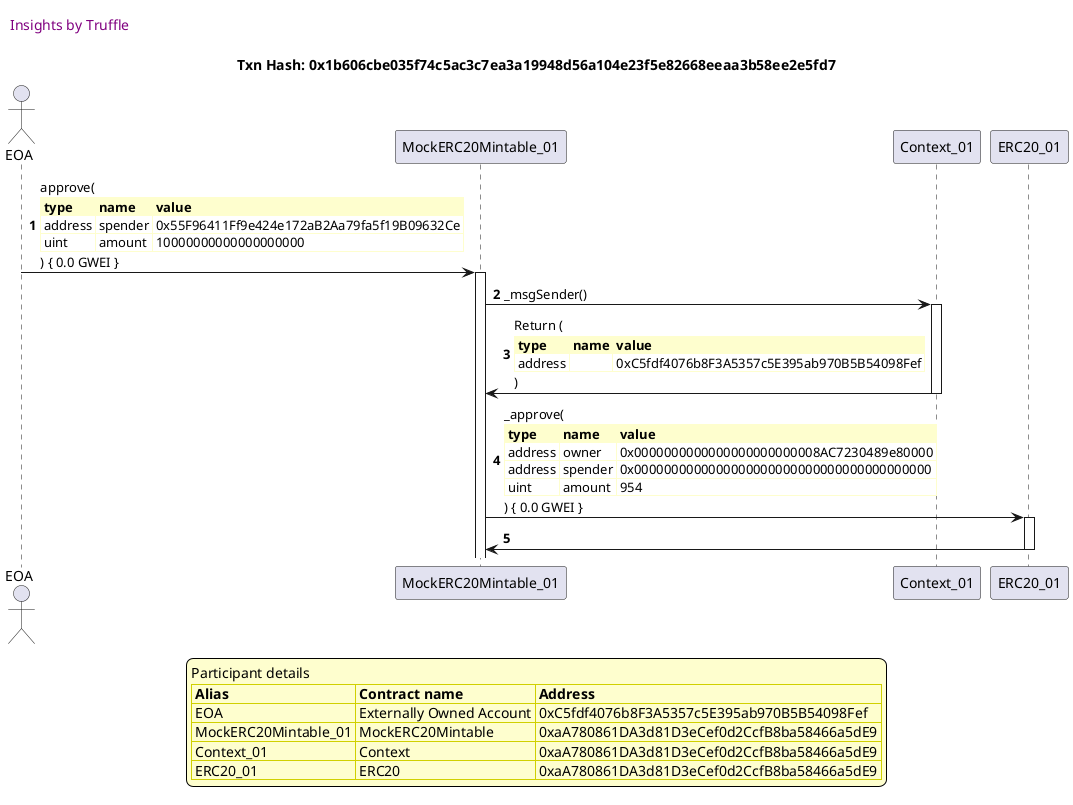 

@startuml

autonumber
skinparam legendBackgroundColor #FEFECE

<style>
      header {
        HorizontalAlignment left
        FontColor purple
        FontSize 14
        Padding 10
      }
    </style>

header Insights by Truffle

title Txn Hash: 0x1b606cbe035f74c5ac3c7ea3a19948d56a104e23f5e82668eeaa3b58ee2e5fd7


actor EOA as "EOA"
participant MockERC20Mintable_01 as "MockERC20Mintable_01"
participant Context_01 as "Context_01"
participant ERC20_01 as "ERC20_01"

"EOA" -> "MockERC20Mintable_01" ++: approve(\n\
<#FEFECE,#FEFECE>|= type |= name |= value |\n\
| address | spender | 0x55F96411Ff9e424e172aB2Aa79fa5f19B09632Ce |\n\
| uint | amount | 10000000000000000000 |\n\
) { 0.0 GWEI }
"MockERC20Mintable_01" -> "Context_01" ++: _msgSender()
"Context_01" -> "MockERC20Mintable_01" --: Return (\n\
<#FEFECE,#FEFECE>|= type |= name |= value |\n\
| address |  | 0xC5fdf4076b8F3A5357c5E395ab970B5B54098Fef |\n\
)
"MockERC20Mintable_01" -> "ERC20_01" ++: _approve(\n\
<#FEFECE,#FEFECE>|= type |= name |= value |\n\
| address | owner | 0x0000000000000000000000008AC7230489e80000 |\n\
| address | spender | 0x0000000000000000000000000000000000000000 |\n\
| uint | amount | 954 |\n\
) { 0.0 GWEI }
"ERC20_01" -> "MockERC20Mintable_01" --: 

legend
Participant details
<#FEFECE,#D0D000>|= Alias |= Contract name |= Address |
<#FEFECE>| EOA | Externally Owned Account | 0xC5fdf4076b8F3A5357c5E395ab970B5B54098Fef |
<#FEFECE>| MockERC20Mintable_01 | MockERC20Mintable | 0xaA780861DA3d81D3eCef0d2CcfB8ba58466a5dE9 |
<#FEFECE>| Context_01 | Context | 0xaA780861DA3d81D3eCef0d2CcfB8ba58466a5dE9 |
<#FEFECE>| ERC20_01 | ERC20 | 0xaA780861DA3d81D3eCef0d2CcfB8ba58466a5dE9 |
endlegend

@enduml